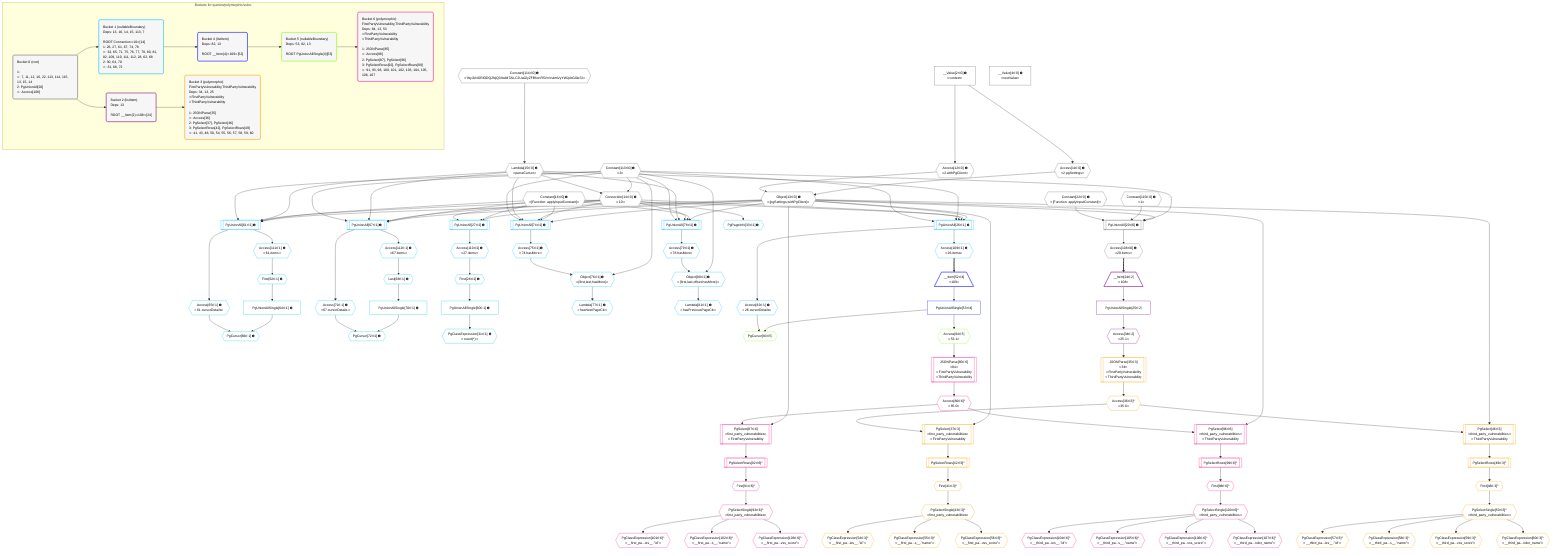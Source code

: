 %%{init: {'themeVariables': { 'fontSize': '12px'}}}%%
graph TD
    classDef path fill:#eee,stroke:#000,color:#000
    classDef plan fill:#fff,stroke-width:1px,color:#000
    classDef itemplan fill:#fff,stroke-width:2px,color:#000
    classDef unbatchedplan fill:#dff,stroke-width:1px,color:#000
    classDef sideeffectplan fill:#fcc,stroke-width:2px,color:#000
    classDef bucket fill:#f6f6f6,color:#000,stroke-width:2px,text-align:left

    subgraph "Buckets for queries/polymorphic/vulns"
    Bucket0("Bucket 0 (root)<br /><br />1: <br />ᐳ: 7, 11, 12, 16, 22, 113, 114, 115, 13, 15, 14<br />2: PgUnionAll[20]<br />ᐳ: Access[108]"):::bucket
    Bucket1("Bucket 1 (nullableBoundary)<br />Deps: 13, 16, 14, 15, 113, 7<br /><br />ROOT Connectionᐸ10ᐳ[14]<br />1: 26, 27, 61, 67, 74, 78<br />ᐳ: 33, 65, 71, 75, 76, 77, 79, 80, 81, 82, 109, 110, 111, 112, 28, 62, 68<br />2: 30, 64, 70<br />ᐳ: 31, 66, 72"):::bucket
    Bucket2("Bucket 2 (listItem)<br />Deps: 13<br /><br />ROOT __Item{2}ᐸ108ᐳ[24]"):::bucket
    Bucket3("Bucket 3 (polymorphic)<br />FirstPartyVulnerability,ThirdPartyVulnerability<br />Deps: 34, 13, 25<br />ᐳFirstPartyVulnerability<br />ᐳThirdPartyVulnerability<br /><br />1: JSONParse[35]<br />ᐳ: Access[36]<br />2: PgSelect[37], PgSelect[46]<br />3: PgSelectRows[42], PgSelectRows[49]<br />ᐳ: 41, 43, 48, 50, 54, 55, 56, 57, 58, 59, 60"):::bucket
    Bucket4("Bucket 4 (listItem)<br />Deps: 82, 13<br /><br />ROOT __Item{4}ᐸ109ᐳ[52]"):::bucket
    Bucket5("Bucket 5 (nullableBoundary)<br />Deps: 53, 82, 13<br /><br />ROOT PgUnionAllSingle{4}[53]"):::bucket
    Bucket6("Bucket 6 (polymorphic)<br />FirstPartyVulnerability,ThirdPartyVulnerability<br />Deps: 84, 13, 53<br />ᐳFirstPartyVulnerability<br />ᐳThirdPartyVulnerability<br /><br />1: JSONParse[85]<br />ᐳ: Access[86]<br />2: PgSelect[87], PgSelect[96]<br />3: PgSelectRows[92], PgSelectRows[99]<br />ᐳ: 91, 93, 98, 100, 101, 102, 103, 104, 105, 106, 107"):::bucket
    end
    Bucket0 --> Bucket1 & Bucket2
    Bucket1 --> Bucket4
    Bucket2 --> Bucket3
    Bucket4 --> Bucket5
    Bucket5 --> Bucket6

    %% plan dependencies
    PgUnionAll20[["PgUnionAll[20∈0] ➊"]]:::plan
    Object13{{"Object[13∈0] ➊<br />ᐸ{pgSettings,withPgClient}ᐳ"}}:::plan
    Constant113{{"Constant[113∈0] ➊<br />ᐸ3ᐳ"}}:::plan
    Constant115{{"Constant[115∈0] ➊<br />ᐸ1ᐳ"}}:::plan
    Constant22{{"Constant[22∈0] ➊<br />ᐸ[Function: applyInputConstant]ᐳ"}}:::plan
    Object13 & Constant113 & Constant115 & Constant22 --> PgUnionAll20
    Access11{{"Access[11∈0] ➊<br />ᐸ2.pgSettingsᐳ"}}:::plan
    Access12{{"Access[12∈0] ➊<br />ᐸ2.withPgClientᐳ"}}:::plan
    Access11 & Access12 --> Object13
    Connection14{{"Connection[14∈0] ➊<br />ᐸ10ᐳ"}}:::plan
    Lambda15{{"Lambda[15∈0] ➊<br />ᐸparseCursorᐳ"}}:::plan
    Constant113 & Lambda15 --> Connection14
    __Value2["__Value[2∈0] ➊<br />ᐸcontextᐳ"]:::plan
    __Value2 --> Access11
    __Value2 --> Access12
    Constant114{{"Constant[114∈0] ➊<br />ᐸ'WyJkNGRlODQ2NjQ3IiwiMTAiLCJUaGlyZFBhcnR5VnVsbmVyYWJpbGl0eSIᐳ"}}:::plan
    Constant114 --> Lambda15
    Access108{{"Access[108∈0] ➊<br />ᐸ20.itemsᐳ"}}:::plan
    PgUnionAll20 --> Access108
    __Value4["__Value[4∈0] ➊<br />ᐸrootValueᐳ"]:::plan
    Constant16{{"Constant[16∈0] ➊<br />ᐸ[Function: applyInputConstant]ᐳ"}}:::plan
    PgUnionAll26[["PgUnionAll[26∈1] ➊"]]:::plan
    Object13 & Constant16 & Connection14 & Lambda15 & Constant113 --> PgUnionAll26
    PgUnionAll61[["PgUnionAll[61∈1] ➊"]]:::plan
    Object13 & Constant16 & Connection14 & Lambda15 & Constant113 --> PgUnionAll61
    PgUnionAll67[["PgUnionAll[67∈1] ➊"]]:::plan
    Object13 & Constant16 & Connection14 & Lambda15 & Constant113 --> PgUnionAll67
    PgUnionAll74[["PgUnionAll[74∈1] ➊"]]:::plan
    Object13 & Constant16 & Connection14 & Lambda15 & Constant113 --> PgUnionAll74
    PgUnionAll78[["PgUnionAll[78∈1] ➊"]]:::plan
    Object13 & Constant16 & Connection14 & Lambda15 & Constant113 --> PgUnionAll78
    Object80{{"Object[80∈1] ➊<br />ᐸ{first,last,offset,hasMore}ᐳ"}}:::plan
    Access79{{"Access[79∈1] ➊<br />ᐸ78.hasMoreᐳ"}}:::plan
    Constant113 & Access79 --> Object80
    PgUnionAll27[["PgUnionAll[27∈1] ➊"]]:::plan
    Object13 & Constant16 & Connection14 --> PgUnionAll27
    Object76{{"Object[76∈1] ➊<br />ᐸ{first,last,hasMore}ᐳ"}}:::plan
    Access75{{"Access[75∈1] ➊<br />ᐸ74.hasMoreᐳ"}}:::plan
    Constant113 & Access75 --> Object76
    PgCursor66{{"PgCursor[66∈1] ➊"}}:::plan
    PgUnionAllSingle64["PgUnionAllSingle[64∈1] ➊"]:::plan
    Access65{{"Access[65∈1] ➊<br />ᐸ61.cursorDetailsᐳ"}}:::plan
    PgUnionAllSingle64 & Access65 --> PgCursor66
    PgCursor72{{"PgCursor[72∈1] ➊"}}:::plan
    PgUnionAllSingle70["PgUnionAllSingle[70∈1] ➊"]:::plan
    Access71{{"Access[71∈1] ➊<br />ᐸ67.cursorDetailsᐳ"}}:::plan
    PgUnionAllSingle70 & Access71 --> PgCursor72
    First28{{"First[28∈1] ➊"}}:::plan
    Access110{{"Access[110∈1] ➊<br />ᐸ27.itemsᐳ"}}:::plan
    Access110 --> First28
    PgUnionAllSingle30["PgUnionAllSingle[30∈1] ➊"]:::plan
    First28 --> PgUnionAllSingle30
    PgClassExpression31{{"PgClassExpression[31∈1] ➊<br />ᐸcount(*)ᐳ"}}:::plan
    PgUnionAllSingle30 --> PgClassExpression31
    PgPageInfo33{{"PgPageInfo[33∈1] ➊"}}:::plan
    Connection14 --> PgPageInfo33
    First62{{"First[62∈1] ➊"}}:::plan
    Access111{{"Access[111∈1] ➊<br />ᐸ61.itemsᐳ"}}:::plan
    Access111 --> First62
    First62 --> PgUnionAllSingle64
    PgUnionAll61 --> Access65
    Last68{{"Last[68∈1] ➊"}}:::plan
    Access112{{"Access[112∈1] ➊<br />ᐸ67.itemsᐳ"}}:::plan
    Access112 --> Last68
    Last68 --> PgUnionAllSingle70
    PgUnionAll67 --> Access71
    PgUnionAll74 --> Access75
    Lambda77{{"Lambda[77∈1] ➊<br />ᐸhasNextPageCbᐳ"}}:::plan
    Object76 --> Lambda77
    PgUnionAll78 --> Access79
    Lambda81{{"Lambda[81∈1] ➊<br />ᐸhasPreviousPageCbᐳ"}}:::plan
    Object80 --> Lambda81
    Access82{{"Access[82∈1] ➊<br />ᐸ26.cursorDetailsᐳ"}}:::plan
    PgUnionAll26 --> Access82
    Access109{{"Access[109∈1] ➊<br />ᐸ26.itemsᐳ"}}:::plan
    PgUnionAll26 --> Access109
    PgUnionAll27 --> Access110
    PgUnionAll61 --> Access111
    PgUnionAll67 --> Access112
    __Item52[/"__Item[52∈4]<br />ᐸ109ᐳ"\]:::itemplan
    Access109 ==> __Item52
    PgUnionAllSingle53["PgUnionAllSingle[53∈4]"]:::plan
    __Item52 --> PgUnionAllSingle53
    PgCursor83{{"PgCursor[83∈5]"}}:::plan
    PgUnionAllSingle53 & Access82 --> PgCursor83
    Access84{{"Access[84∈5]<br />ᐸ53.1ᐳ"}}:::plan
    PgUnionAllSingle53 --> Access84
    PgSelect87[["PgSelect[87∈6]<br />ᐸfirst_party_vulnerabilitiesᐳ<br />ᐳFirstPartyVulnerability"]]:::plan
    Access86{{"Access[86∈6]^<br />ᐸ85.0ᐳ"}}:::plan
    Object13 & Access86 --> PgSelect87
    PgSelect96[["PgSelect[96∈6]<br />ᐸthird_party_vulnerabilitiesᐳ<br />ᐳThirdPartyVulnerability"]]:::plan
    Object13 & Access86 --> PgSelect96
    JSONParse85[["JSONParse[85∈6]<br />ᐸ84ᐳ<br />ᐳFirstPartyVulnerability<br />ᐳThirdPartyVulnerability"]]:::plan
    Access84 --> JSONParse85
    JSONParse85 --> Access86
    First91{{"First[91∈6]^"}}:::plan
    PgSelectRows92[["PgSelectRows[92∈6]^"]]:::plan
    PgSelectRows92 --> First91
    PgSelect87 --> PgSelectRows92
    PgSelectSingle93{{"PgSelectSingle[93∈6]^<br />ᐸfirst_party_vulnerabilitiesᐳ"}}:::plan
    First91 --> PgSelectSingle93
    First98{{"First[98∈6]^"}}:::plan
    PgSelectRows99[["PgSelectRows[99∈6]^"]]:::plan
    PgSelectRows99 --> First98
    PgSelect96 --> PgSelectRows99
    PgSelectSingle100{{"PgSelectSingle[100∈6]^<br />ᐸthird_party_vulnerabilitiesᐳ"}}:::plan
    First98 --> PgSelectSingle100
    PgClassExpression101{{"PgClassExpression[101∈6]^<br />ᐸ__first_pa...ies__.”id”ᐳ"}}:::plan
    PgSelectSingle93 --> PgClassExpression101
    PgClassExpression102{{"PgClassExpression[102∈6]^<br />ᐸ__first_pa...s__.”name”ᐳ"}}:::plan
    PgSelectSingle93 --> PgClassExpression102
    PgClassExpression103{{"PgClassExpression[103∈6]^<br />ᐸ__first_pa...vss_score”ᐳ"}}:::plan
    PgSelectSingle93 --> PgClassExpression103
    PgClassExpression104{{"PgClassExpression[104∈6]^<br />ᐸ__third_pa...ies__.”id”ᐳ"}}:::plan
    PgSelectSingle100 --> PgClassExpression104
    PgClassExpression105{{"PgClassExpression[105∈6]^<br />ᐸ__third_pa...s__.”name”ᐳ"}}:::plan
    PgSelectSingle100 --> PgClassExpression105
    PgClassExpression106{{"PgClassExpression[106∈6]^<br />ᐸ__third_pa...vss_score”ᐳ"}}:::plan
    PgSelectSingle100 --> PgClassExpression106
    PgClassExpression107{{"PgClassExpression[107∈6]^<br />ᐸ__third_pa...ndor_name”ᐳ"}}:::plan
    PgSelectSingle100 --> PgClassExpression107
    __Item24[/"__Item[24∈2]<br />ᐸ108ᐳ"\]:::itemplan
    Access108 ==> __Item24
    PgUnionAllSingle25["PgUnionAllSingle[25∈2]"]:::plan
    __Item24 --> PgUnionAllSingle25
    Access34{{"Access[34∈2]<br />ᐸ25.1ᐳ"}}:::plan
    PgUnionAllSingle25 --> Access34
    PgSelect37[["PgSelect[37∈3]<br />ᐸfirst_party_vulnerabilitiesᐳ<br />ᐳFirstPartyVulnerability"]]:::plan
    Access36{{"Access[36∈3]^<br />ᐸ35.0ᐳ"}}:::plan
    Object13 & Access36 --> PgSelect37
    PgSelect46[["PgSelect[46∈3]<br />ᐸthird_party_vulnerabilitiesᐳ<br />ᐳThirdPartyVulnerability"]]:::plan
    Object13 & Access36 --> PgSelect46
    JSONParse35[["JSONParse[35∈3]<br />ᐸ34ᐳ<br />ᐳFirstPartyVulnerability<br />ᐳThirdPartyVulnerability"]]:::plan
    Access34 --> JSONParse35
    JSONParse35 --> Access36
    First41{{"First[41∈3]^"}}:::plan
    PgSelectRows42[["PgSelectRows[42∈3]^"]]:::plan
    PgSelectRows42 --> First41
    PgSelect37 --> PgSelectRows42
    PgSelectSingle43{{"PgSelectSingle[43∈3]^<br />ᐸfirst_party_vulnerabilitiesᐳ"}}:::plan
    First41 --> PgSelectSingle43
    First48{{"First[48∈3]^"}}:::plan
    PgSelectRows49[["PgSelectRows[49∈3]^"]]:::plan
    PgSelectRows49 --> First48
    PgSelect46 --> PgSelectRows49
    PgSelectSingle50{{"PgSelectSingle[50∈3]^<br />ᐸthird_party_vulnerabilitiesᐳ"}}:::plan
    First48 --> PgSelectSingle50
    PgClassExpression54{{"PgClassExpression[54∈3]^<br />ᐸ__first_pa...ies__.”id”ᐳ"}}:::plan
    PgSelectSingle43 --> PgClassExpression54
    PgClassExpression55{{"PgClassExpression[55∈3]^<br />ᐸ__first_pa...s__.”name”ᐳ"}}:::plan
    PgSelectSingle43 --> PgClassExpression55
    PgClassExpression56{{"PgClassExpression[56∈3]^<br />ᐸ__first_pa...vss_score”ᐳ"}}:::plan
    PgSelectSingle43 --> PgClassExpression56
    PgClassExpression57{{"PgClassExpression[57∈3]^<br />ᐸ__third_pa...ies__.”id”ᐳ"}}:::plan
    PgSelectSingle50 --> PgClassExpression57
    PgClassExpression58{{"PgClassExpression[58∈3]^<br />ᐸ__third_pa...s__.”name”ᐳ"}}:::plan
    PgSelectSingle50 --> PgClassExpression58
    PgClassExpression59{{"PgClassExpression[59∈3]^<br />ᐸ__third_pa...vss_score”ᐳ"}}:::plan
    PgSelectSingle50 --> PgClassExpression59
    PgClassExpression60{{"PgClassExpression[60∈3]^<br />ᐸ__third_pa...ndor_name”ᐳ"}}:::plan
    PgSelectSingle50 --> PgClassExpression60

    %% define steps
    classDef bucket0 stroke:#696969
    class Bucket0,__Value2,__Value4,Access11,Access12,Object13,Connection14,Lambda15,Constant16,PgUnionAll20,Constant22,Access108,Constant113,Constant114,Constant115 bucket0
    classDef bucket1 stroke:#00bfff
    class Bucket1,PgUnionAll26,PgUnionAll27,First28,PgUnionAllSingle30,PgClassExpression31,PgPageInfo33,PgUnionAll61,First62,PgUnionAllSingle64,Access65,PgCursor66,PgUnionAll67,Last68,PgUnionAllSingle70,Access71,PgCursor72,PgUnionAll74,Access75,Object76,Lambda77,PgUnionAll78,Access79,Object80,Lambda81,Access82,Access109,Access110,Access111,Access112 bucket1
    classDef bucket2 stroke:#7f007f
    class Bucket2,__Item24,PgUnionAllSingle25,Access34 bucket2
    classDef bucket3 stroke:#ffa500
    class Bucket3,JSONParse35,Access36,PgSelect37,First41,PgSelectRows42,PgSelectSingle43,PgSelect46,First48,PgSelectRows49,PgSelectSingle50,PgClassExpression54,PgClassExpression55,PgClassExpression56,PgClassExpression57,PgClassExpression58,PgClassExpression59,PgClassExpression60 bucket3
    classDef bucket4 stroke:#0000ff
    class Bucket4,__Item52,PgUnionAllSingle53 bucket4
    classDef bucket5 stroke:#7fff00
    class Bucket5,PgCursor83,Access84 bucket5
    classDef bucket6 stroke:#ff1493
    class Bucket6,JSONParse85,Access86,PgSelect87,First91,PgSelectRows92,PgSelectSingle93,PgSelect96,First98,PgSelectRows99,PgSelectSingle100,PgClassExpression101,PgClassExpression102,PgClassExpression103,PgClassExpression104,PgClassExpression105,PgClassExpression106,PgClassExpression107 bucket6